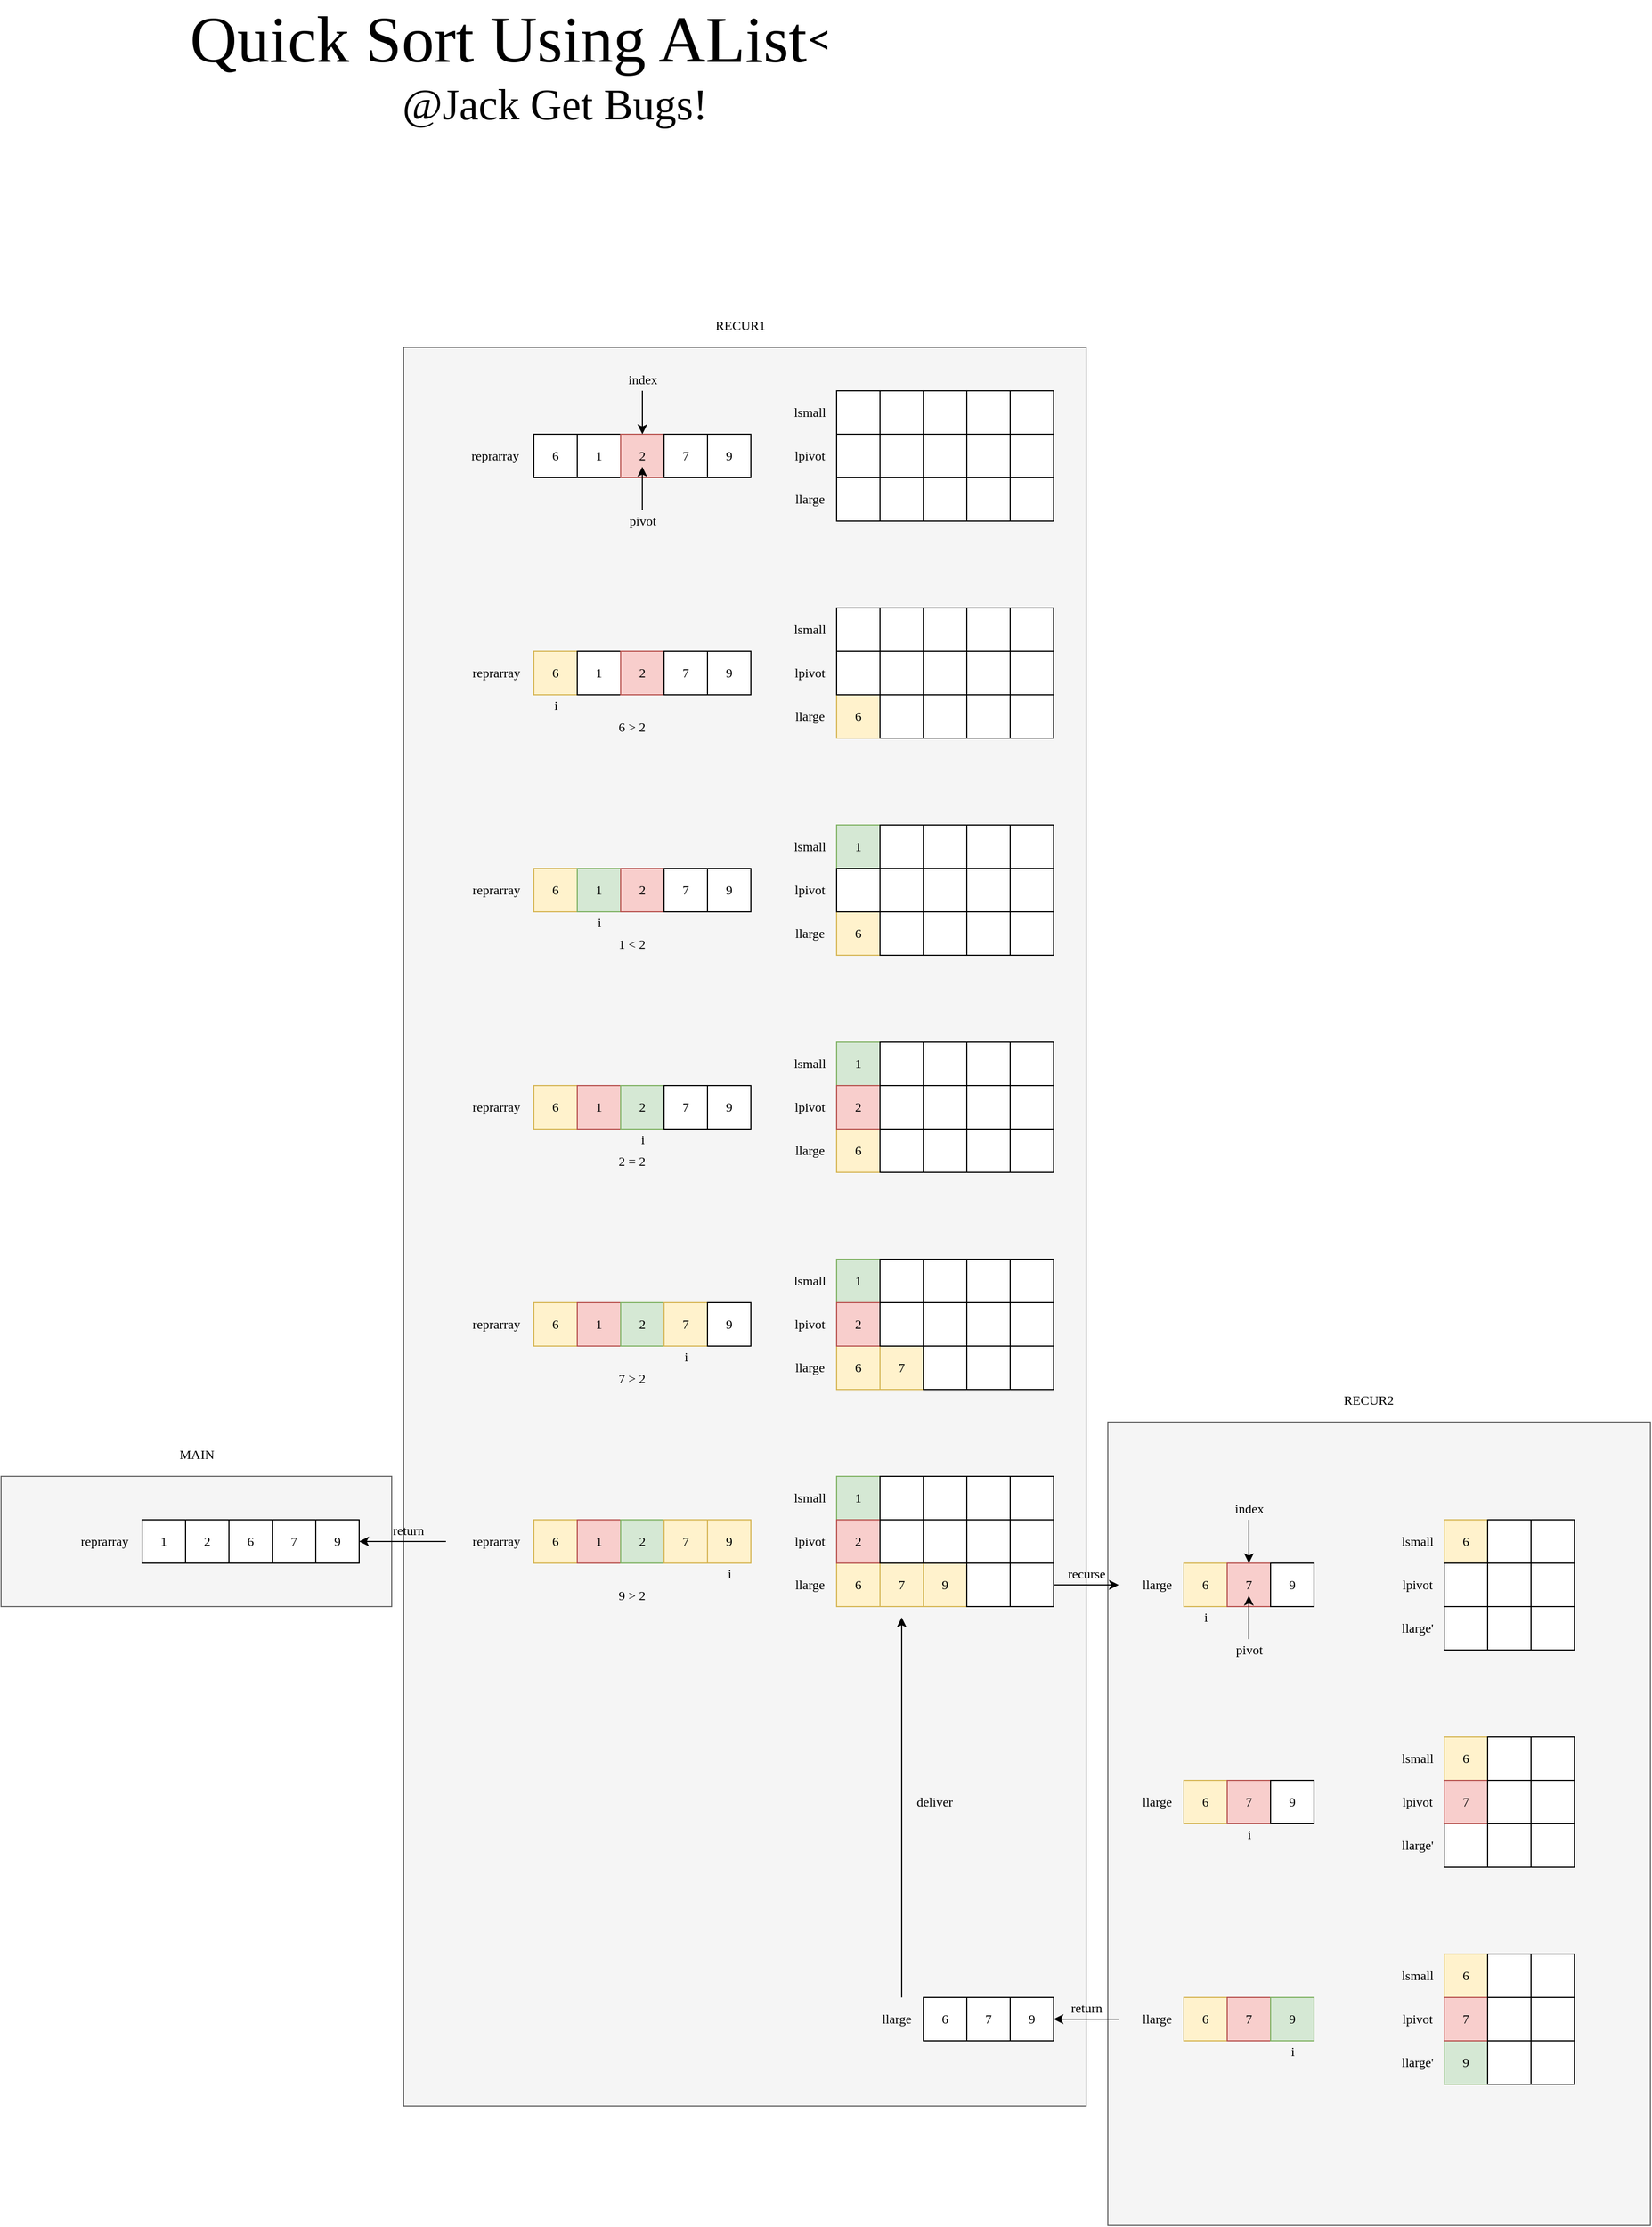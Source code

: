 <mxfile version="14.1.8" type="device"><diagram id="wtjFkm3vuKNM3jmSYKjI" name="第 1 页"><mxGraphModel dx="566" dy="2108" grid="1" gridSize="10" guides="1" tooltips="1" connect="1" arrows="1" fold="1" page="1" pageScale="1" pageWidth="827" pageHeight="1169" math="0" shadow="0"><root><mxCell id="0"/><mxCell id="1" parent="0"/><mxCell id="WfCEU8ZmZTFVHl5_QUok-265" value="" style="rounded=0;whiteSpace=wrap;html=1;fontFamily=Verdana;fillColor=#f5f5f5;strokeColor=#666666;fontColor=#333333;" vertex="1" parent="1"><mxGeometry x="850" y="1440" width="360" height="120" as="geometry"/></mxCell><mxCell id="WfCEU8ZmZTFVHl5_QUok-261" value="" style="rounded=0;whiteSpace=wrap;html=1;fontFamily=Verdana;fillColor=#f5f5f5;strokeColor=#666666;fontColor=#333333;" vertex="1" parent="1"><mxGeometry x="1870" y="1390" width="500" height="740" as="geometry"/></mxCell><mxCell id="WfCEU8ZmZTFVHl5_QUok-260" value="" style="rounded=0;whiteSpace=wrap;html=1;fontFamily=Verdana;fillColor=#f5f5f5;strokeColor=#666666;fontColor=#333333;" vertex="1" parent="1"><mxGeometry x="1221" y="400" width="629" height="1620" as="geometry"/></mxCell><mxCell id="XrLlIsF3kRbY_rOqbHxC-94" value="&lt;font&gt;&lt;span style=&quot;font-size: 60px&quot;&gt;Quick Sort Using AList&amp;lt;T&amp;gt;&lt;/span&gt;&lt;br&gt;&lt;font style=&quot;font-size: 40px&quot;&gt;@Jack Get Bugs!&lt;/font&gt;&lt;br&gt;&lt;/font&gt;" style="text;html=1;align=center;verticalAlign=middle;resizable=0;points=[];autosize=1;fontFamily=Verdana;" parent="1" vertex="1"><mxGeometry x="950" y="110" width="820" height="60" as="geometry"/></mxCell><mxCell id="WfCEU8ZmZTFVHl5_QUok-1" value="6" style="rounded=0;whiteSpace=wrap;html=1;fontFamily=Verdana;" vertex="1" parent="1"><mxGeometry x="1341" y="480" width="40" height="40" as="geometry"/></mxCell><mxCell id="WfCEU8ZmZTFVHl5_QUok-3" value="1" style="rounded=0;whiteSpace=wrap;html=1;fontFamily=Verdana;" vertex="1" parent="1"><mxGeometry x="1381" y="480" width="40" height="40" as="geometry"/></mxCell><mxCell id="WfCEU8ZmZTFVHl5_QUok-4" value="2" style="rounded=0;whiteSpace=wrap;html=1;fontFamily=Verdana;fillColor=#f8cecc;strokeColor=#b85450;" vertex="1" parent="1"><mxGeometry x="1421" y="480" width="40" height="40" as="geometry"/></mxCell><mxCell id="WfCEU8ZmZTFVHl5_QUok-5" value="7" style="rounded=0;whiteSpace=wrap;html=1;fontFamily=Verdana;" vertex="1" parent="1"><mxGeometry x="1461" y="480" width="40" height="40" as="geometry"/></mxCell><mxCell id="WfCEU8ZmZTFVHl5_QUok-6" value="9" style="rounded=0;whiteSpace=wrap;html=1;fontFamily=Verdana;" vertex="1" parent="1"><mxGeometry x="1501" y="480" width="40" height="40" as="geometry"/></mxCell><mxCell id="WfCEU8ZmZTFVHl5_QUok-12" value="" style="endArrow=classic;html=1;entryX=0.5;entryY=0;entryDx=0;entryDy=0;fontFamily=Verdana;" edge="1" parent="1"><mxGeometry width="50" height="50" relative="1" as="geometry"><mxPoint x="1441" y="440" as="sourcePoint"/><mxPoint x="1441" y="480" as="targetPoint"/></mxGeometry></mxCell><mxCell id="WfCEU8ZmZTFVHl5_QUok-13" value="index" style="text;html=1;align=center;verticalAlign=middle;resizable=0;points=[];autosize=1;fontFamily=Verdana;" vertex="1" parent="1"><mxGeometry x="1416" y="420" width="50" height="20" as="geometry"/></mxCell><mxCell id="WfCEU8ZmZTFVHl5_QUok-15" value="" style="endArrow=classic;html=1;fontFamily=Verdana;" edge="1" parent="1"><mxGeometry width="50" height="50" relative="1" as="geometry"><mxPoint x="1440.94" y="550" as="sourcePoint"/><mxPoint x="1440.94" y="510" as="targetPoint"/></mxGeometry></mxCell><mxCell id="WfCEU8ZmZTFVHl5_QUok-16" value="pivot" style="text;html=1;align=center;verticalAlign=middle;resizable=0;points=[];autosize=1;fontFamily=Verdana;" vertex="1" parent="1"><mxGeometry x="1416" y="550" width="50" height="20" as="geometry"/></mxCell><mxCell id="WfCEU8ZmZTFVHl5_QUok-17" value="6" style="rounded=0;whiteSpace=wrap;html=1;fontFamily=Verdana;fillColor=#fff2cc;strokeColor=#d6b656;" vertex="1" parent="1"><mxGeometry x="1341" y="680" width="40" height="40" as="geometry"/></mxCell><mxCell id="WfCEU8ZmZTFVHl5_QUok-18" value="1" style="rounded=0;whiteSpace=wrap;html=1;fontFamily=Verdana;" vertex="1" parent="1"><mxGeometry x="1381" y="680" width="40" height="40" as="geometry"/></mxCell><mxCell id="WfCEU8ZmZTFVHl5_QUok-19" value="2" style="rounded=0;whiteSpace=wrap;html=1;fontFamily=Verdana;fillColor=#f8cecc;strokeColor=#b85450;" vertex="1" parent="1"><mxGeometry x="1421" y="680" width="40" height="40" as="geometry"/></mxCell><mxCell id="WfCEU8ZmZTFVHl5_QUok-20" value="7" style="rounded=0;whiteSpace=wrap;html=1;fontFamily=Verdana;" vertex="1" parent="1"><mxGeometry x="1461" y="680" width="40" height="40" as="geometry"/></mxCell><mxCell id="WfCEU8ZmZTFVHl5_QUok-21" value="9" style="rounded=0;whiteSpace=wrap;html=1;fontFamily=Verdana;" vertex="1" parent="1"><mxGeometry x="1501" y="680" width="40" height="40" as="geometry"/></mxCell><mxCell id="WfCEU8ZmZTFVHl5_QUok-27" value="i" style="text;html=1;align=center;verticalAlign=middle;resizable=0;points=[];autosize=1;fontFamily=Verdana;" vertex="1" parent="1"><mxGeometry x="1351" y="720" width="20" height="20" as="geometry"/></mxCell><mxCell id="WfCEU8ZmZTFVHl5_QUok-28" value="6 &amp;gt; 2" style="text;html=1;align=center;verticalAlign=middle;resizable=0;points=[];autosize=1;fontFamily=Verdana;" vertex="1" parent="1"><mxGeometry x="1406" y="740" width="50" height="20" as="geometry"/></mxCell><mxCell id="WfCEU8ZmZTFVHl5_QUok-29" value="" style="rounded=0;whiteSpace=wrap;html=1;fontFamily=Verdana;" vertex="1" parent="1"><mxGeometry x="1620" y="640" width="40" height="40" as="geometry"/></mxCell><mxCell id="WfCEU8ZmZTFVHl5_QUok-30" value="" style="rounded=0;whiteSpace=wrap;html=1;fontFamily=Verdana;" vertex="1" parent="1"><mxGeometry x="1660" y="640" width="40" height="40" as="geometry"/></mxCell><mxCell id="WfCEU8ZmZTFVHl5_QUok-31" value="" style="rounded=0;whiteSpace=wrap;html=1;fontFamily=Verdana;" vertex="1" parent="1"><mxGeometry x="1700" y="640" width="40" height="40" as="geometry"/></mxCell><mxCell id="WfCEU8ZmZTFVHl5_QUok-32" value="" style="rounded=0;whiteSpace=wrap;html=1;fontFamily=Verdana;" vertex="1" parent="1"><mxGeometry x="1740" y="640" width="40" height="40" as="geometry"/></mxCell><mxCell id="WfCEU8ZmZTFVHl5_QUok-33" value="" style="rounded=0;whiteSpace=wrap;html=1;fontFamily=Verdana;" vertex="1" parent="1"><mxGeometry x="1780" y="640" width="40" height="40" as="geometry"/></mxCell><mxCell id="WfCEU8ZmZTFVHl5_QUok-34" value="6" style="rounded=0;whiteSpace=wrap;html=1;fontFamily=Verdana;fillColor=#fff2cc;strokeColor=#d6b656;" vertex="1" parent="1"><mxGeometry x="1620" y="720" width="40" height="40" as="geometry"/></mxCell><mxCell id="WfCEU8ZmZTFVHl5_QUok-35" value="" style="rounded=0;whiteSpace=wrap;html=1;fontFamily=Verdana;" vertex="1" parent="1"><mxGeometry x="1660" y="720" width="40" height="40" as="geometry"/></mxCell><mxCell id="WfCEU8ZmZTFVHl5_QUok-36" value="" style="rounded=0;whiteSpace=wrap;html=1;fontFamily=Verdana;" vertex="1" parent="1"><mxGeometry x="1700" y="720" width="40" height="40" as="geometry"/></mxCell><mxCell id="WfCEU8ZmZTFVHl5_QUok-37" value="" style="rounded=0;whiteSpace=wrap;html=1;fontFamily=Verdana;" vertex="1" parent="1"><mxGeometry x="1740" y="720" width="40" height="40" as="geometry"/></mxCell><mxCell id="WfCEU8ZmZTFVHl5_QUok-38" value="" style="rounded=0;whiteSpace=wrap;html=1;fontFamily=Verdana;" vertex="1" parent="1"><mxGeometry x="1780" y="720" width="40" height="40" as="geometry"/></mxCell><mxCell id="WfCEU8ZmZTFVHl5_QUok-39" value="lsmall" style="text;html=1;align=center;verticalAlign=middle;resizable=0;points=[];autosize=1;fontFamily=Verdana;" vertex="1" parent="1"><mxGeometry x="1570" y="650" width="50" height="20" as="geometry"/></mxCell><mxCell id="WfCEU8ZmZTFVHl5_QUok-40" value="llarge" style="text;html=1;align=center;verticalAlign=middle;resizable=0;points=[];autosize=1;fontFamily=Verdana;" vertex="1" parent="1"><mxGeometry x="1570" y="730" width="50" height="20" as="geometry"/></mxCell><mxCell id="WfCEU8ZmZTFVHl5_QUok-41" value="" style="rounded=0;whiteSpace=wrap;html=1;fontFamily=Verdana;" vertex="1" parent="1"><mxGeometry x="1620" y="680" width="40" height="40" as="geometry"/></mxCell><mxCell id="WfCEU8ZmZTFVHl5_QUok-42" value="" style="rounded=0;whiteSpace=wrap;html=1;fontFamily=Verdana;" vertex="1" parent="1"><mxGeometry x="1660" y="680" width="40" height="40" as="geometry"/></mxCell><mxCell id="WfCEU8ZmZTFVHl5_QUok-43" value="" style="rounded=0;whiteSpace=wrap;html=1;fontFamily=Verdana;" vertex="1" parent="1"><mxGeometry x="1700" y="680" width="40" height="40" as="geometry"/></mxCell><mxCell id="WfCEU8ZmZTFVHl5_QUok-44" value="" style="rounded=0;whiteSpace=wrap;html=1;fontFamily=Verdana;" vertex="1" parent="1"><mxGeometry x="1740" y="680" width="40" height="40" as="geometry"/></mxCell><mxCell id="WfCEU8ZmZTFVHl5_QUok-45" value="" style="rounded=0;whiteSpace=wrap;html=1;fontFamily=Verdana;" vertex="1" parent="1"><mxGeometry x="1780" y="680" width="40" height="40" as="geometry"/></mxCell><mxCell id="WfCEU8ZmZTFVHl5_QUok-46" value="lpivot" style="text;html=1;align=center;verticalAlign=middle;resizable=0;points=[];autosize=1;fontFamily=Verdana;" vertex="1" parent="1"><mxGeometry x="1570" y="690" width="50" height="20" as="geometry"/></mxCell><mxCell id="WfCEU8ZmZTFVHl5_QUok-47" value="6" style="rounded=0;whiteSpace=wrap;html=1;fontFamily=Verdana;fillColor=#fff2cc;strokeColor=#d6b656;" vertex="1" parent="1"><mxGeometry x="1341" y="880" width="40" height="40" as="geometry"/></mxCell><mxCell id="WfCEU8ZmZTFVHl5_QUok-48" value="1" style="rounded=0;whiteSpace=wrap;html=1;fontFamily=Verdana;fillColor=#d5e8d4;strokeColor=#82b366;" vertex="1" parent="1"><mxGeometry x="1381" y="880" width="40" height="40" as="geometry"/></mxCell><mxCell id="WfCEU8ZmZTFVHl5_QUok-49" value="2" style="rounded=0;whiteSpace=wrap;html=1;fontFamily=Verdana;fillColor=#f8cecc;strokeColor=#b85450;" vertex="1" parent="1"><mxGeometry x="1421" y="880" width="40" height="40" as="geometry"/></mxCell><mxCell id="WfCEU8ZmZTFVHl5_QUok-50" value="7" style="rounded=0;whiteSpace=wrap;html=1;fontFamily=Verdana;" vertex="1" parent="1"><mxGeometry x="1461" y="880" width="40" height="40" as="geometry"/></mxCell><mxCell id="WfCEU8ZmZTFVHl5_QUok-51" value="9" style="rounded=0;whiteSpace=wrap;html=1;fontFamily=Verdana;" vertex="1" parent="1"><mxGeometry x="1501" y="880" width="40" height="40" as="geometry"/></mxCell><mxCell id="WfCEU8ZmZTFVHl5_QUok-52" value="i" style="text;html=1;align=center;verticalAlign=middle;resizable=0;points=[];autosize=1;fontFamily=Verdana;" vertex="1" parent="1"><mxGeometry x="1391" y="920" width="20" height="20" as="geometry"/></mxCell><mxCell id="WfCEU8ZmZTFVHl5_QUok-53" value="1 &amp;lt; 2" style="text;html=1;align=center;verticalAlign=middle;resizable=0;points=[];autosize=1;fontFamily=Verdana;" vertex="1" parent="1"><mxGeometry x="1406" y="940" width="50" height="20" as="geometry"/></mxCell><mxCell id="WfCEU8ZmZTFVHl5_QUok-54" value="1" style="rounded=0;whiteSpace=wrap;html=1;fontFamily=Verdana;fillColor=#d5e8d4;strokeColor=#82b366;" vertex="1" parent="1"><mxGeometry x="1620" y="840" width="40" height="40" as="geometry"/></mxCell><mxCell id="WfCEU8ZmZTFVHl5_QUok-55" value="" style="rounded=0;whiteSpace=wrap;html=1;fontFamily=Verdana;" vertex="1" parent="1"><mxGeometry x="1660" y="840" width="40" height="40" as="geometry"/></mxCell><mxCell id="WfCEU8ZmZTFVHl5_QUok-56" value="" style="rounded=0;whiteSpace=wrap;html=1;fontFamily=Verdana;" vertex="1" parent="1"><mxGeometry x="1700" y="840" width="40" height="40" as="geometry"/></mxCell><mxCell id="WfCEU8ZmZTFVHl5_QUok-57" value="" style="rounded=0;whiteSpace=wrap;html=1;fontFamily=Verdana;" vertex="1" parent="1"><mxGeometry x="1740" y="840" width="40" height="40" as="geometry"/></mxCell><mxCell id="WfCEU8ZmZTFVHl5_QUok-58" value="" style="rounded=0;whiteSpace=wrap;html=1;fontFamily=Verdana;" vertex="1" parent="1"><mxGeometry x="1780" y="840" width="40" height="40" as="geometry"/></mxCell><mxCell id="WfCEU8ZmZTFVHl5_QUok-59" value="6" style="rounded=0;whiteSpace=wrap;html=1;fontFamily=Verdana;fillColor=#fff2cc;strokeColor=#d6b656;" vertex="1" parent="1"><mxGeometry x="1620" y="920" width="40" height="40" as="geometry"/></mxCell><mxCell id="WfCEU8ZmZTFVHl5_QUok-60" value="" style="rounded=0;whiteSpace=wrap;html=1;fontFamily=Verdana;" vertex="1" parent="1"><mxGeometry x="1660" y="920" width="40" height="40" as="geometry"/></mxCell><mxCell id="WfCEU8ZmZTFVHl5_QUok-61" value="" style="rounded=0;whiteSpace=wrap;html=1;fontFamily=Verdana;" vertex="1" parent="1"><mxGeometry x="1700" y="920" width="40" height="40" as="geometry"/></mxCell><mxCell id="WfCEU8ZmZTFVHl5_QUok-62" value="" style="rounded=0;whiteSpace=wrap;html=1;fontFamily=Verdana;" vertex="1" parent="1"><mxGeometry x="1740" y="920" width="40" height="40" as="geometry"/></mxCell><mxCell id="WfCEU8ZmZTFVHl5_QUok-63" value="" style="rounded=0;whiteSpace=wrap;html=1;fontFamily=Verdana;" vertex="1" parent="1"><mxGeometry x="1780" y="920" width="40" height="40" as="geometry"/></mxCell><mxCell id="WfCEU8ZmZTFVHl5_QUok-64" value="lsmall" style="text;html=1;align=center;verticalAlign=middle;resizable=0;points=[];autosize=1;fontFamily=Verdana;" vertex="1" parent="1"><mxGeometry x="1570" y="850" width="50" height="20" as="geometry"/></mxCell><mxCell id="WfCEU8ZmZTFVHl5_QUok-65" value="llarge" style="text;html=1;align=center;verticalAlign=middle;resizable=0;points=[];autosize=1;fontFamily=Verdana;" vertex="1" parent="1"><mxGeometry x="1570" y="930" width="50" height="20" as="geometry"/></mxCell><mxCell id="WfCEU8ZmZTFVHl5_QUok-66" value="" style="rounded=0;whiteSpace=wrap;html=1;fontFamily=Verdana;" vertex="1" parent="1"><mxGeometry x="1620" y="880" width="40" height="40" as="geometry"/></mxCell><mxCell id="WfCEU8ZmZTFVHl5_QUok-67" value="" style="rounded=0;whiteSpace=wrap;html=1;fontFamily=Verdana;" vertex="1" parent="1"><mxGeometry x="1660" y="880" width="40" height="40" as="geometry"/></mxCell><mxCell id="WfCEU8ZmZTFVHl5_QUok-68" value="" style="rounded=0;whiteSpace=wrap;html=1;fontFamily=Verdana;" vertex="1" parent="1"><mxGeometry x="1700" y="880" width="40" height="40" as="geometry"/></mxCell><mxCell id="WfCEU8ZmZTFVHl5_QUok-69" value="" style="rounded=0;whiteSpace=wrap;html=1;fontFamily=Verdana;" vertex="1" parent="1"><mxGeometry x="1740" y="880" width="40" height="40" as="geometry"/></mxCell><mxCell id="WfCEU8ZmZTFVHl5_QUok-70" value="" style="rounded=0;whiteSpace=wrap;html=1;fontFamily=Verdana;" vertex="1" parent="1"><mxGeometry x="1780" y="880" width="40" height="40" as="geometry"/></mxCell><mxCell id="WfCEU8ZmZTFVHl5_QUok-71" value="lpivot" style="text;html=1;align=center;verticalAlign=middle;resizable=0;points=[];autosize=1;fontFamily=Verdana;" vertex="1" parent="1"><mxGeometry x="1570" y="890" width="50" height="20" as="geometry"/></mxCell><mxCell id="WfCEU8ZmZTFVHl5_QUok-72" value="" style="rounded=0;whiteSpace=wrap;html=1;fontFamily=Verdana;" vertex="1" parent="1"><mxGeometry x="1620" y="440" width="40" height="40" as="geometry"/></mxCell><mxCell id="WfCEU8ZmZTFVHl5_QUok-73" value="" style="rounded=0;whiteSpace=wrap;html=1;fontFamily=Verdana;" vertex="1" parent="1"><mxGeometry x="1660" y="440" width="40" height="40" as="geometry"/></mxCell><mxCell id="WfCEU8ZmZTFVHl5_QUok-74" value="" style="rounded=0;whiteSpace=wrap;html=1;fontFamily=Verdana;" vertex="1" parent="1"><mxGeometry x="1700" y="440" width="40" height="40" as="geometry"/></mxCell><mxCell id="WfCEU8ZmZTFVHl5_QUok-75" value="" style="rounded=0;whiteSpace=wrap;html=1;fontFamily=Verdana;" vertex="1" parent="1"><mxGeometry x="1740" y="440" width="40" height="40" as="geometry"/></mxCell><mxCell id="WfCEU8ZmZTFVHl5_QUok-76" value="" style="rounded=0;whiteSpace=wrap;html=1;fontFamily=Verdana;" vertex="1" parent="1"><mxGeometry x="1780" y="440" width="40" height="40" as="geometry"/></mxCell><mxCell id="WfCEU8ZmZTFVHl5_QUok-77" value="" style="rounded=0;whiteSpace=wrap;html=1;fontFamily=Verdana;" vertex="1" parent="1"><mxGeometry x="1620" y="520" width="40" height="40" as="geometry"/></mxCell><mxCell id="WfCEU8ZmZTFVHl5_QUok-78" value="" style="rounded=0;whiteSpace=wrap;html=1;fontFamily=Verdana;" vertex="1" parent="1"><mxGeometry x="1660" y="520" width="40" height="40" as="geometry"/></mxCell><mxCell id="WfCEU8ZmZTFVHl5_QUok-79" value="" style="rounded=0;whiteSpace=wrap;html=1;fontFamily=Verdana;" vertex="1" parent="1"><mxGeometry x="1700" y="520" width="40" height="40" as="geometry"/></mxCell><mxCell id="WfCEU8ZmZTFVHl5_QUok-80" value="" style="rounded=0;whiteSpace=wrap;html=1;fontFamily=Verdana;" vertex="1" parent="1"><mxGeometry x="1740" y="520" width="40" height="40" as="geometry"/></mxCell><mxCell id="WfCEU8ZmZTFVHl5_QUok-81" value="" style="rounded=0;whiteSpace=wrap;html=1;fontFamily=Verdana;" vertex="1" parent="1"><mxGeometry x="1780" y="520" width="40" height="40" as="geometry"/></mxCell><mxCell id="WfCEU8ZmZTFVHl5_QUok-82" value="lsmall" style="text;html=1;align=center;verticalAlign=middle;resizable=0;points=[];autosize=1;fontFamily=Verdana;" vertex="1" parent="1"><mxGeometry x="1570" y="450" width="50" height="20" as="geometry"/></mxCell><mxCell id="WfCEU8ZmZTFVHl5_QUok-83" value="llarge" style="text;html=1;align=center;verticalAlign=middle;resizable=0;points=[];autosize=1;fontFamily=Verdana;" vertex="1" parent="1"><mxGeometry x="1570" y="530" width="50" height="20" as="geometry"/></mxCell><mxCell id="WfCEU8ZmZTFVHl5_QUok-84" value="" style="rounded=0;whiteSpace=wrap;html=1;fontFamily=Verdana;" vertex="1" parent="1"><mxGeometry x="1620" y="480" width="40" height="40" as="geometry"/></mxCell><mxCell id="WfCEU8ZmZTFVHl5_QUok-85" value="" style="rounded=0;whiteSpace=wrap;html=1;fontFamily=Verdana;" vertex="1" parent="1"><mxGeometry x="1660" y="480" width="40" height="40" as="geometry"/></mxCell><mxCell id="WfCEU8ZmZTFVHl5_QUok-86" value="" style="rounded=0;whiteSpace=wrap;html=1;fontFamily=Verdana;" vertex="1" parent="1"><mxGeometry x="1700" y="480" width="40" height="40" as="geometry"/></mxCell><mxCell id="WfCEU8ZmZTFVHl5_QUok-87" value="" style="rounded=0;whiteSpace=wrap;html=1;fontFamily=Verdana;" vertex="1" parent="1"><mxGeometry x="1740" y="480" width="40" height="40" as="geometry"/></mxCell><mxCell id="WfCEU8ZmZTFVHl5_QUok-88" value="" style="rounded=0;whiteSpace=wrap;html=1;fontFamily=Verdana;" vertex="1" parent="1"><mxGeometry x="1780" y="480" width="40" height="40" as="geometry"/></mxCell><mxCell id="WfCEU8ZmZTFVHl5_QUok-89" value="lpivot" style="text;html=1;align=center;verticalAlign=middle;resizable=0;points=[];autosize=1;fontFamily=Verdana;" vertex="1" parent="1"><mxGeometry x="1570" y="490" width="50" height="20" as="geometry"/></mxCell><mxCell id="WfCEU8ZmZTFVHl5_QUok-90" value="reprarray" style="text;html=1;align=center;verticalAlign=middle;resizable=0;points=[];autosize=1;fontFamily=Verdana;" vertex="1" parent="1"><mxGeometry x="1270" y="490" width="70" height="20" as="geometry"/></mxCell><mxCell id="WfCEU8ZmZTFVHl5_QUok-91" value="reprarray" style="text;html=1;align=center;verticalAlign=middle;resizable=0;points=[];autosize=1;fontFamily=Verdana;" vertex="1" parent="1"><mxGeometry x="1271" y="690" width="70" height="20" as="geometry"/></mxCell><mxCell id="WfCEU8ZmZTFVHl5_QUok-92" value="reprarray" style="text;html=1;align=center;verticalAlign=middle;resizable=0;points=[];autosize=1;fontFamily=Verdana;" vertex="1" parent="1"><mxGeometry x="1271" y="890" width="70" height="20" as="geometry"/></mxCell><mxCell id="WfCEU8ZmZTFVHl5_QUok-93" value="6" style="rounded=0;whiteSpace=wrap;html=1;fontFamily=Verdana;fillColor=#fff2cc;strokeColor=#d6b656;" vertex="1" parent="1"><mxGeometry x="1341" y="1080" width="40" height="40" as="geometry"/></mxCell><mxCell id="WfCEU8ZmZTFVHl5_QUok-94" value="1" style="rounded=0;whiteSpace=wrap;html=1;fontFamily=Verdana;fillColor=#f8cecc;strokeColor=#b85450;" vertex="1" parent="1"><mxGeometry x="1381" y="1080" width="40" height="40" as="geometry"/></mxCell><mxCell id="WfCEU8ZmZTFVHl5_QUok-95" value="2" style="rounded=0;whiteSpace=wrap;html=1;fontFamily=Verdana;fillColor=#d5e8d4;strokeColor=#82b366;" vertex="1" parent="1"><mxGeometry x="1421" y="1080" width="40" height="40" as="geometry"/></mxCell><mxCell id="WfCEU8ZmZTFVHl5_QUok-96" value="7" style="rounded=0;whiteSpace=wrap;html=1;fontFamily=Verdana;" vertex="1" parent="1"><mxGeometry x="1461" y="1080" width="40" height="40" as="geometry"/></mxCell><mxCell id="WfCEU8ZmZTFVHl5_QUok-97" value="9" style="rounded=0;whiteSpace=wrap;html=1;fontFamily=Verdana;" vertex="1" parent="1"><mxGeometry x="1501" y="1080" width="40" height="40" as="geometry"/></mxCell><mxCell id="WfCEU8ZmZTFVHl5_QUok-98" value="i" style="text;html=1;align=center;verticalAlign=middle;resizable=0;points=[];autosize=1;fontFamily=Verdana;" vertex="1" parent="1"><mxGeometry x="1431" y="1120" width="20" height="20" as="geometry"/></mxCell><mxCell id="WfCEU8ZmZTFVHl5_QUok-99" value="2 = 2" style="text;html=1;align=center;verticalAlign=middle;resizable=0;points=[];autosize=1;fontFamily=Verdana;" vertex="1" parent="1"><mxGeometry x="1406" y="1140" width="50" height="20" as="geometry"/></mxCell><mxCell id="WfCEU8ZmZTFVHl5_QUok-100" value="1" style="rounded=0;whiteSpace=wrap;html=1;fontFamily=Verdana;fillColor=#d5e8d4;strokeColor=#82b366;" vertex="1" parent="1"><mxGeometry x="1620" y="1040" width="40" height="40" as="geometry"/></mxCell><mxCell id="WfCEU8ZmZTFVHl5_QUok-101" value="" style="rounded=0;whiteSpace=wrap;html=1;fontFamily=Verdana;" vertex="1" parent="1"><mxGeometry x="1660" y="1040" width="40" height="40" as="geometry"/></mxCell><mxCell id="WfCEU8ZmZTFVHl5_QUok-102" value="" style="rounded=0;whiteSpace=wrap;html=1;fontFamily=Verdana;" vertex="1" parent="1"><mxGeometry x="1700" y="1040" width="40" height="40" as="geometry"/></mxCell><mxCell id="WfCEU8ZmZTFVHl5_QUok-103" value="" style="rounded=0;whiteSpace=wrap;html=1;fontFamily=Verdana;" vertex="1" parent="1"><mxGeometry x="1740" y="1040" width="40" height="40" as="geometry"/></mxCell><mxCell id="WfCEU8ZmZTFVHl5_QUok-104" value="" style="rounded=0;whiteSpace=wrap;html=1;fontFamily=Verdana;" vertex="1" parent="1"><mxGeometry x="1780" y="1040" width="40" height="40" as="geometry"/></mxCell><mxCell id="WfCEU8ZmZTFVHl5_QUok-105" value="6" style="rounded=0;whiteSpace=wrap;html=1;fontFamily=Verdana;fillColor=#fff2cc;strokeColor=#d6b656;" vertex="1" parent="1"><mxGeometry x="1620" y="1120" width="40" height="40" as="geometry"/></mxCell><mxCell id="WfCEU8ZmZTFVHl5_QUok-106" value="" style="rounded=0;whiteSpace=wrap;html=1;fontFamily=Verdana;" vertex="1" parent="1"><mxGeometry x="1660" y="1120" width="40" height="40" as="geometry"/></mxCell><mxCell id="WfCEU8ZmZTFVHl5_QUok-107" value="" style="rounded=0;whiteSpace=wrap;html=1;fontFamily=Verdana;" vertex="1" parent="1"><mxGeometry x="1700" y="1120" width="40" height="40" as="geometry"/></mxCell><mxCell id="WfCEU8ZmZTFVHl5_QUok-108" value="" style="rounded=0;whiteSpace=wrap;html=1;fontFamily=Verdana;" vertex="1" parent="1"><mxGeometry x="1740" y="1120" width="40" height="40" as="geometry"/></mxCell><mxCell id="WfCEU8ZmZTFVHl5_QUok-109" value="" style="rounded=0;whiteSpace=wrap;html=1;fontFamily=Verdana;" vertex="1" parent="1"><mxGeometry x="1780" y="1120" width="40" height="40" as="geometry"/></mxCell><mxCell id="WfCEU8ZmZTFVHl5_QUok-110" value="lsmall" style="text;html=1;align=center;verticalAlign=middle;resizable=0;points=[];autosize=1;fontFamily=Verdana;" vertex="1" parent="1"><mxGeometry x="1570" y="1050" width="50" height="20" as="geometry"/></mxCell><mxCell id="WfCEU8ZmZTFVHl5_QUok-111" value="llarge" style="text;html=1;align=center;verticalAlign=middle;resizable=0;points=[];autosize=1;fontFamily=Verdana;" vertex="1" parent="1"><mxGeometry x="1570" y="1130" width="50" height="20" as="geometry"/></mxCell><mxCell id="WfCEU8ZmZTFVHl5_QUok-112" value="2" style="rounded=0;whiteSpace=wrap;html=1;fontFamily=Verdana;fillColor=#f8cecc;strokeColor=#b85450;" vertex="1" parent="1"><mxGeometry x="1620" y="1080" width="40" height="40" as="geometry"/></mxCell><mxCell id="WfCEU8ZmZTFVHl5_QUok-113" value="" style="rounded=0;whiteSpace=wrap;html=1;fontFamily=Verdana;" vertex="1" parent="1"><mxGeometry x="1660" y="1080" width="40" height="40" as="geometry"/></mxCell><mxCell id="WfCEU8ZmZTFVHl5_QUok-114" value="" style="rounded=0;whiteSpace=wrap;html=1;fontFamily=Verdana;" vertex="1" parent="1"><mxGeometry x="1700" y="1080" width="40" height="40" as="geometry"/></mxCell><mxCell id="WfCEU8ZmZTFVHl5_QUok-115" value="" style="rounded=0;whiteSpace=wrap;html=1;fontFamily=Verdana;" vertex="1" parent="1"><mxGeometry x="1740" y="1080" width="40" height="40" as="geometry"/></mxCell><mxCell id="WfCEU8ZmZTFVHl5_QUok-116" value="" style="rounded=0;whiteSpace=wrap;html=1;fontFamily=Verdana;" vertex="1" parent="1"><mxGeometry x="1780" y="1080" width="40" height="40" as="geometry"/></mxCell><mxCell id="WfCEU8ZmZTFVHl5_QUok-117" value="lpivot" style="text;html=1;align=center;verticalAlign=middle;resizable=0;points=[];autosize=1;fontFamily=Verdana;" vertex="1" parent="1"><mxGeometry x="1570" y="1090" width="50" height="20" as="geometry"/></mxCell><mxCell id="WfCEU8ZmZTFVHl5_QUok-118" value="reprarray" style="text;html=1;align=center;verticalAlign=middle;resizable=0;points=[];autosize=1;fontFamily=Verdana;" vertex="1" parent="1"><mxGeometry x="1271" y="1090" width="70" height="20" as="geometry"/></mxCell><mxCell id="WfCEU8ZmZTFVHl5_QUok-120" value="6" style="rounded=0;whiteSpace=wrap;html=1;fontFamily=Verdana;fillColor=#fff2cc;strokeColor=#d6b656;" vertex="1" parent="1"><mxGeometry x="1341" y="1280" width="40" height="40" as="geometry"/></mxCell><mxCell id="WfCEU8ZmZTFVHl5_QUok-121" value="1" style="rounded=0;whiteSpace=wrap;html=1;fontFamily=Verdana;fillColor=#f8cecc;strokeColor=#b85450;" vertex="1" parent="1"><mxGeometry x="1381" y="1280" width="40" height="40" as="geometry"/></mxCell><mxCell id="WfCEU8ZmZTFVHl5_QUok-122" value="2" style="rounded=0;whiteSpace=wrap;html=1;fontFamily=Verdana;fillColor=#d5e8d4;strokeColor=#82b366;" vertex="1" parent="1"><mxGeometry x="1421" y="1280" width="40" height="40" as="geometry"/></mxCell><mxCell id="WfCEU8ZmZTFVHl5_QUok-123" value="7" style="rounded=0;whiteSpace=wrap;html=1;fontFamily=Verdana;fillColor=#fff2cc;strokeColor=#d6b656;" vertex="1" parent="1"><mxGeometry x="1461" y="1280" width="40" height="40" as="geometry"/></mxCell><mxCell id="WfCEU8ZmZTFVHl5_QUok-124" value="9" style="rounded=0;whiteSpace=wrap;html=1;fontFamily=Verdana;" vertex="1" parent="1"><mxGeometry x="1501" y="1280" width="40" height="40" as="geometry"/></mxCell><mxCell id="WfCEU8ZmZTFVHl5_QUok-125" value="i" style="text;html=1;align=center;verticalAlign=middle;resizable=0;points=[];autosize=1;fontFamily=Verdana;" vertex="1" parent="1"><mxGeometry x="1471" y="1320" width="20" height="20" as="geometry"/></mxCell><mxCell id="WfCEU8ZmZTFVHl5_QUok-126" value="7 &amp;gt; 2" style="text;html=1;align=center;verticalAlign=middle;resizable=0;points=[];autosize=1;fontFamily=Verdana;" vertex="1" parent="1"><mxGeometry x="1406" y="1340" width="50" height="20" as="geometry"/></mxCell><mxCell id="WfCEU8ZmZTFVHl5_QUok-127" value="1" style="rounded=0;whiteSpace=wrap;html=1;fontFamily=Verdana;fillColor=#d5e8d4;strokeColor=#82b366;" vertex="1" parent="1"><mxGeometry x="1620" y="1240" width="40" height="40" as="geometry"/></mxCell><mxCell id="WfCEU8ZmZTFVHl5_QUok-128" value="" style="rounded=0;whiteSpace=wrap;html=1;fontFamily=Verdana;" vertex="1" parent="1"><mxGeometry x="1660" y="1240" width="40" height="40" as="geometry"/></mxCell><mxCell id="WfCEU8ZmZTFVHl5_QUok-129" value="" style="rounded=0;whiteSpace=wrap;html=1;fontFamily=Verdana;" vertex="1" parent="1"><mxGeometry x="1700" y="1240" width="40" height="40" as="geometry"/></mxCell><mxCell id="WfCEU8ZmZTFVHl5_QUok-130" value="" style="rounded=0;whiteSpace=wrap;html=1;fontFamily=Verdana;" vertex="1" parent="1"><mxGeometry x="1740" y="1240" width="40" height="40" as="geometry"/></mxCell><mxCell id="WfCEU8ZmZTFVHl5_QUok-131" value="" style="rounded=0;whiteSpace=wrap;html=1;fontFamily=Verdana;" vertex="1" parent="1"><mxGeometry x="1780" y="1240" width="40" height="40" as="geometry"/></mxCell><mxCell id="WfCEU8ZmZTFVHl5_QUok-132" value="6" style="rounded=0;whiteSpace=wrap;html=1;fontFamily=Verdana;fillColor=#fff2cc;strokeColor=#d6b656;" vertex="1" parent="1"><mxGeometry x="1620" y="1320" width="40" height="40" as="geometry"/></mxCell><mxCell id="WfCEU8ZmZTFVHl5_QUok-133" value="7" style="rounded=0;whiteSpace=wrap;html=1;fontFamily=Verdana;fillColor=#fff2cc;strokeColor=#d6b656;" vertex="1" parent="1"><mxGeometry x="1660" y="1320" width="40" height="40" as="geometry"/></mxCell><mxCell id="WfCEU8ZmZTFVHl5_QUok-134" value="" style="rounded=0;whiteSpace=wrap;html=1;fontFamily=Verdana;" vertex="1" parent="1"><mxGeometry x="1700" y="1320" width="40" height="40" as="geometry"/></mxCell><mxCell id="WfCEU8ZmZTFVHl5_QUok-135" value="" style="rounded=0;whiteSpace=wrap;html=1;fontFamily=Verdana;" vertex="1" parent="1"><mxGeometry x="1740" y="1320" width="40" height="40" as="geometry"/></mxCell><mxCell id="WfCEU8ZmZTFVHl5_QUok-136" value="" style="rounded=0;whiteSpace=wrap;html=1;fontFamily=Verdana;" vertex="1" parent="1"><mxGeometry x="1780" y="1320" width="40" height="40" as="geometry"/></mxCell><mxCell id="WfCEU8ZmZTFVHl5_QUok-137" value="lsmall" style="text;html=1;align=center;verticalAlign=middle;resizable=0;points=[];autosize=1;fontFamily=Verdana;" vertex="1" parent="1"><mxGeometry x="1570" y="1250" width="50" height="20" as="geometry"/></mxCell><mxCell id="WfCEU8ZmZTFVHl5_QUok-138" value="llarge" style="text;html=1;align=center;verticalAlign=middle;resizable=0;points=[];autosize=1;fontFamily=Verdana;" vertex="1" parent="1"><mxGeometry x="1570" y="1330" width="50" height="20" as="geometry"/></mxCell><mxCell id="WfCEU8ZmZTFVHl5_QUok-139" value="2" style="rounded=0;whiteSpace=wrap;html=1;fontFamily=Verdana;fillColor=#f8cecc;strokeColor=#b85450;" vertex="1" parent="1"><mxGeometry x="1620" y="1280" width="40" height="40" as="geometry"/></mxCell><mxCell id="WfCEU8ZmZTFVHl5_QUok-140" value="" style="rounded=0;whiteSpace=wrap;html=1;fontFamily=Verdana;" vertex="1" parent="1"><mxGeometry x="1660" y="1280" width="40" height="40" as="geometry"/></mxCell><mxCell id="WfCEU8ZmZTFVHl5_QUok-141" value="" style="rounded=0;whiteSpace=wrap;html=1;fontFamily=Verdana;" vertex="1" parent="1"><mxGeometry x="1700" y="1280" width="40" height="40" as="geometry"/></mxCell><mxCell id="WfCEU8ZmZTFVHl5_QUok-142" value="" style="rounded=0;whiteSpace=wrap;html=1;fontFamily=Verdana;" vertex="1" parent="1"><mxGeometry x="1740" y="1280" width="40" height="40" as="geometry"/></mxCell><mxCell id="WfCEU8ZmZTFVHl5_QUok-143" value="" style="rounded=0;whiteSpace=wrap;html=1;fontFamily=Verdana;" vertex="1" parent="1"><mxGeometry x="1780" y="1280" width="40" height="40" as="geometry"/></mxCell><mxCell id="WfCEU8ZmZTFVHl5_QUok-144" value="lpivot" style="text;html=1;align=center;verticalAlign=middle;resizable=0;points=[];autosize=1;fontFamily=Verdana;" vertex="1" parent="1"><mxGeometry x="1570" y="1290" width="50" height="20" as="geometry"/></mxCell><mxCell id="WfCEU8ZmZTFVHl5_QUok-145" value="reprarray" style="text;html=1;align=center;verticalAlign=middle;resizable=0;points=[];autosize=1;fontFamily=Verdana;" vertex="1" parent="1"><mxGeometry x="1271" y="1290" width="70" height="20" as="geometry"/></mxCell><mxCell id="WfCEU8ZmZTFVHl5_QUok-146" value="6" style="rounded=0;whiteSpace=wrap;html=1;fontFamily=Verdana;fillColor=#fff2cc;strokeColor=#d6b656;" vertex="1" parent="1"><mxGeometry x="1341" y="1480" width="40" height="40" as="geometry"/></mxCell><mxCell id="WfCEU8ZmZTFVHl5_QUok-147" value="1" style="rounded=0;whiteSpace=wrap;html=1;fontFamily=Verdana;fillColor=#f8cecc;strokeColor=#b85450;" vertex="1" parent="1"><mxGeometry x="1381" y="1480" width="40" height="40" as="geometry"/></mxCell><mxCell id="WfCEU8ZmZTFVHl5_QUok-148" value="2" style="rounded=0;whiteSpace=wrap;html=1;fontFamily=Verdana;fillColor=#d5e8d4;strokeColor=#82b366;" vertex="1" parent="1"><mxGeometry x="1421" y="1480" width="40" height="40" as="geometry"/></mxCell><mxCell id="WfCEU8ZmZTFVHl5_QUok-149" value="7" style="rounded=0;whiteSpace=wrap;html=1;fontFamily=Verdana;fillColor=#fff2cc;strokeColor=#d6b656;" vertex="1" parent="1"><mxGeometry x="1461" y="1480" width="40" height="40" as="geometry"/></mxCell><mxCell id="WfCEU8ZmZTFVHl5_QUok-150" value="9" style="rounded=0;whiteSpace=wrap;html=1;fontFamily=Verdana;fillColor=#fff2cc;strokeColor=#d6b656;" vertex="1" parent="1"><mxGeometry x="1501" y="1480" width="40" height="40" as="geometry"/></mxCell><mxCell id="WfCEU8ZmZTFVHl5_QUok-151" value="i" style="text;html=1;align=center;verticalAlign=middle;resizable=0;points=[];autosize=1;fontFamily=Verdana;" vertex="1" parent="1"><mxGeometry x="1511" y="1520" width="20" height="20" as="geometry"/></mxCell><mxCell id="WfCEU8ZmZTFVHl5_QUok-152" value="9 &amp;gt; 2" style="text;html=1;align=center;verticalAlign=middle;resizable=0;points=[];autosize=1;fontFamily=Verdana;" vertex="1" parent="1"><mxGeometry x="1406" y="1540" width="50" height="20" as="geometry"/></mxCell><mxCell id="WfCEU8ZmZTFVHl5_QUok-153" value="1" style="rounded=0;whiteSpace=wrap;html=1;fontFamily=Verdana;fillColor=#d5e8d4;strokeColor=#82b366;" vertex="1" parent="1"><mxGeometry x="1620" y="1440" width="40" height="40" as="geometry"/></mxCell><mxCell id="WfCEU8ZmZTFVHl5_QUok-154" value="" style="rounded=0;whiteSpace=wrap;html=1;fontFamily=Verdana;" vertex="1" parent="1"><mxGeometry x="1660" y="1440" width="40" height="40" as="geometry"/></mxCell><mxCell id="WfCEU8ZmZTFVHl5_QUok-155" value="" style="rounded=0;whiteSpace=wrap;html=1;fontFamily=Verdana;" vertex="1" parent="1"><mxGeometry x="1700" y="1440" width="40" height="40" as="geometry"/></mxCell><mxCell id="WfCEU8ZmZTFVHl5_QUok-156" value="" style="rounded=0;whiteSpace=wrap;html=1;fontFamily=Verdana;" vertex="1" parent="1"><mxGeometry x="1740" y="1440" width="40" height="40" as="geometry"/></mxCell><mxCell id="WfCEU8ZmZTFVHl5_QUok-157" value="" style="rounded=0;whiteSpace=wrap;html=1;fontFamily=Verdana;" vertex="1" parent="1"><mxGeometry x="1780" y="1440" width="40" height="40" as="geometry"/></mxCell><mxCell id="WfCEU8ZmZTFVHl5_QUok-158" value="6" style="rounded=0;whiteSpace=wrap;html=1;fontFamily=Verdana;fillColor=#fff2cc;strokeColor=#d6b656;" vertex="1" parent="1"><mxGeometry x="1620" y="1520" width="40" height="40" as="geometry"/></mxCell><mxCell id="WfCEU8ZmZTFVHl5_QUok-159" value="7" style="rounded=0;whiteSpace=wrap;html=1;fontFamily=Verdana;fillColor=#fff2cc;strokeColor=#d6b656;" vertex="1" parent="1"><mxGeometry x="1660" y="1520" width="40" height="40" as="geometry"/></mxCell><mxCell id="WfCEU8ZmZTFVHl5_QUok-160" value="9" style="rounded=0;whiteSpace=wrap;html=1;fontFamily=Verdana;fillColor=#fff2cc;strokeColor=#d6b656;" vertex="1" parent="1"><mxGeometry x="1700" y="1520" width="40" height="40" as="geometry"/></mxCell><mxCell id="WfCEU8ZmZTFVHl5_QUok-161" value="" style="rounded=0;whiteSpace=wrap;html=1;fontFamily=Verdana;" vertex="1" parent="1"><mxGeometry x="1740" y="1520" width="40" height="40" as="geometry"/></mxCell><mxCell id="WfCEU8ZmZTFVHl5_QUok-162" value="" style="rounded=0;whiteSpace=wrap;html=1;fontFamily=Verdana;" vertex="1" parent="1"><mxGeometry x="1780" y="1520" width="40" height="40" as="geometry"/></mxCell><mxCell id="WfCEU8ZmZTFVHl5_QUok-163" value="lsmall" style="text;html=1;align=center;verticalAlign=middle;resizable=0;points=[];autosize=1;fontFamily=Verdana;" vertex="1" parent="1"><mxGeometry x="1570" y="1450" width="50" height="20" as="geometry"/></mxCell><mxCell id="WfCEU8ZmZTFVHl5_QUok-164" value="llarge" style="text;html=1;align=center;verticalAlign=middle;resizable=0;points=[];autosize=1;fontFamily=Verdana;" vertex="1" parent="1"><mxGeometry x="1570" y="1530" width="50" height="20" as="geometry"/></mxCell><mxCell id="WfCEU8ZmZTFVHl5_QUok-165" value="2" style="rounded=0;whiteSpace=wrap;html=1;fontFamily=Verdana;fillColor=#f8cecc;strokeColor=#b85450;" vertex="1" parent="1"><mxGeometry x="1620" y="1480" width="40" height="40" as="geometry"/></mxCell><mxCell id="WfCEU8ZmZTFVHl5_QUok-166" value="" style="rounded=0;whiteSpace=wrap;html=1;fontFamily=Verdana;" vertex="1" parent="1"><mxGeometry x="1660" y="1480" width="40" height="40" as="geometry"/></mxCell><mxCell id="WfCEU8ZmZTFVHl5_QUok-167" value="" style="rounded=0;whiteSpace=wrap;html=1;fontFamily=Verdana;" vertex="1" parent="1"><mxGeometry x="1700" y="1480" width="40" height="40" as="geometry"/></mxCell><mxCell id="WfCEU8ZmZTFVHl5_QUok-168" value="" style="rounded=0;whiteSpace=wrap;html=1;fontFamily=Verdana;" vertex="1" parent="1"><mxGeometry x="1740" y="1480" width="40" height="40" as="geometry"/></mxCell><mxCell id="WfCEU8ZmZTFVHl5_QUok-169" value="" style="rounded=0;whiteSpace=wrap;html=1;fontFamily=Verdana;" vertex="1" parent="1"><mxGeometry x="1780" y="1480" width="40" height="40" as="geometry"/></mxCell><mxCell id="WfCEU8ZmZTFVHl5_QUok-170" value="lpivot" style="text;html=1;align=center;verticalAlign=middle;resizable=0;points=[];autosize=1;fontFamily=Verdana;" vertex="1" parent="1"><mxGeometry x="1570" y="1490" width="50" height="20" as="geometry"/></mxCell><mxCell id="WfCEU8ZmZTFVHl5_QUok-171" value="reprarray" style="text;html=1;align=center;verticalAlign=middle;resizable=0;points=[];autosize=1;fontFamily=Verdana;" vertex="1" parent="1"><mxGeometry x="1271" y="1490" width="70" height="20" as="geometry"/></mxCell><mxCell id="WfCEU8ZmZTFVHl5_QUok-172" value="6" style="rounded=0;whiteSpace=wrap;html=1;fontFamily=Verdana;fillColor=#fff2cc;strokeColor=#d6b656;" vertex="1" parent="1"><mxGeometry x="1940" y="1520" width="40" height="40" as="geometry"/></mxCell><mxCell id="WfCEU8ZmZTFVHl5_QUok-173" value="7" style="rounded=0;whiteSpace=wrap;html=1;fontFamily=Verdana;fillColor=#f8cecc;strokeColor=#b85450;" vertex="1" parent="1"><mxGeometry x="1980" y="1520" width="40" height="40" as="geometry"/></mxCell><mxCell id="WfCEU8ZmZTFVHl5_QUok-174" value="9" style="rounded=0;whiteSpace=wrap;html=1;fontFamily=Verdana;" vertex="1" parent="1"><mxGeometry x="2020" y="1520" width="40" height="40" as="geometry"/></mxCell><mxCell id="WfCEU8ZmZTFVHl5_QUok-177" value="llarge" style="text;html=1;align=center;verticalAlign=middle;resizable=0;points=[];autosize=1;fontFamily=Verdana;" vertex="1" parent="1"><mxGeometry x="1890" y="1530" width="50" height="20" as="geometry"/></mxCell><mxCell id="WfCEU8ZmZTFVHl5_QUok-178" value="6" style="rounded=0;whiteSpace=wrap;html=1;fontFamily=Verdana;fillColor=#fff2cc;strokeColor=#d6b656;" vertex="1" parent="1"><mxGeometry x="2180" y="1480" width="40" height="40" as="geometry"/></mxCell><mxCell id="WfCEU8ZmZTFVHl5_QUok-179" value="" style="rounded=0;whiteSpace=wrap;html=1;fontFamily=Verdana;" vertex="1" parent="1"><mxGeometry x="2220" y="1480" width="40" height="40" as="geometry"/></mxCell><mxCell id="WfCEU8ZmZTFVHl5_QUok-180" value="" style="rounded=0;whiteSpace=wrap;html=1;fontFamily=Verdana;" vertex="1" parent="1"><mxGeometry x="2260" y="1480" width="40" height="40" as="geometry"/></mxCell><mxCell id="WfCEU8ZmZTFVHl5_QUok-183" value="" style="rounded=0;whiteSpace=wrap;html=1;fontFamily=Verdana;" vertex="1" parent="1"><mxGeometry x="2180" y="1560" width="40" height="40" as="geometry"/></mxCell><mxCell id="WfCEU8ZmZTFVHl5_QUok-184" value="" style="rounded=0;whiteSpace=wrap;html=1;fontFamily=Verdana;" vertex="1" parent="1"><mxGeometry x="2220" y="1560" width="40" height="40" as="geometry"/></mxCell><mxCell id="WfCEU8ZmZTFVHl5_QUok-185" value="" style="rounded=0;whiteSpace=wrap;html=1;fontFamily=Verdana;" vertex="1" parent="1"><mxGeometry x="2260" y="1560" width="40" height="40" as="geometry"/></mxCell><mxCell id="WfCEU8ZmZTFVHl5_QUok-188" value="lsmall" style="text;html=1;align=center;verticalAlign=middle;resizable=0;points=[];autosize=1;fontFamily=Verdana;" vertex="1" parent="1"><mxGeometry x="2130" y="1490" width="50" height="20" as="geometry"/></mxCell><mxCell id="WfCEU8ZmZTFVHl5_QUok-189" value="llarge'" style="text;html=1;align=center;verticalAlign=middle;resizable=0;points=[];autosize=1;fontFamily=Verdana;" vertex="1" parent="1"><mxGeometry x="2130" y="1570" width="50" height="20" as="geometry"/></mxCell><mxCell id="WfCEU8ZmZTFVHl5_QUok-190" value="" style="rounded=0;whiteSpace=wrap;html=1;fontFamily=Verdana;" vertex="1" parent="1"><mxGeometry x="2180" y="1520" width="40" height="40" as="geometry"/></mxCell><mxCell id="WfCEU8ZmZTFVHl5_QUok-191" value="" style="rounded=0;whiteSpace=wrap;html=1;fontFamily=Verdana;" vertex="1" parent="1"><mxGeometry x="2220" y="1520" width="40" height="40" as="geometry"/></mxCell><mxCell id="WfCEU8ZmZTFVHl5_QUok-192" value="" style="rounded=0;whiteSpace=wrap;html=1;fontFamily=Verdana;" vertex="1" parent="1"><mxGeometry x="2260" y="1520" width="40" height="40" as="geometry"/></mxCell><mxCell id="WfCEU8ZmZTFVHl5_QUok-195" value="lpivot" style="text;html=1;align=center;verticalAlign=middle;resizable=0;points=[];autosize=1;fontFamily=Verdana;" vertex="1" parent="1"><mxGeometry x="2130" y="1530" width="50" height="20" as="geometry"/></mxCell><mxCell id="WfCEU8ZmZTFVHl5_QUok-196" value="" style="endArrow=classic;html=1;fontFamily=Verdana;exitX=1;exitY=0.5;exitDx=0;exitDy=0;" edge="1" parent="1" source="WfCEU8ZmZTFVHl5_QUok-162"><mxGeometry width="50" height="50" relative="1" as="geometry"><mxPoint x="1600" y="1560" as="sourcePoint"/><mxPoint x="1880" y="1540" as="targetPoint"/></mxGeometry></mxCell><mxCell id="WfCEU8ZmZTFVHl5_QUok-198" value="" style="endArrow=classic;html=1;entryX=0.5;entryY=0;entryDx=0;entryDy=0;fontFamily=Verdana;" edge="1" parent="1"><mxGeometry width="50" height="50" relative="1" as="geometry"><mxPoint x="2000" y="1480" as="sourcePoint"/><mxPoint x="2000" y="1520" as="targetPoint"/></mxGeometry></mxCell><mxCell id="WfCEU8ZmZTFVHl5_QUok-199" value="index" style="text;html=1;align=center;verticalAlign=middle;resizable=0;points=[];autosize=1;fontFamily=Verdana;" vertex="1" parent="1"><mxGeometry x="1975" y="1460" width="50" height="20" as="geometry"/></mxCell><mxCell id="WfCEU8ZmZTFVHl5_QUok-200" value="" style="endArrow=classic;html=1;fontFamily=Verdana;" edge="1" parent="1"><mxGeometry width="50" height="50" relative="1" as="geometry"><mxPoint x="1999.94" y="1590" as="sourcePoint"/><mxPoint x="1999.94" y="1550" as="targetPoint"/></mxGeometry></mxCell><mxCell id="WfCEU8ZmZTFVHl5_QUok-201" value="pivot" style="text;html=1;align=center;verticalAlign=middle;resizable=0;points=[];autosize=1;fontFamily=Verdana;" vertex="1" parent="1"><mxGeometry x="1975" y="1590" width="50" height="20" as="geometry"/></mxCell><mxCell id="WfCEU8ZmZTFVHl5_QUok-202" value="i" style="text;html=1;align=center;verticalAlign=middle;resizable=0;points=[];autosize=1;fontFamily=Verdana;" vertex="1" parent="1"><mxGeometry x="1950" y="1560" width="20" height="20" as="geometry"/></mxCell><mxCell id="WfCEU8ZmZTFVHl5_QUok-203" value="6" style="rounded=0;whiteSpace=wrap;html=1;fontFamily=Verdana;fillColor=#fff2cc;strokeColor=#d6b656;" vertex="1" parent="1"><mxGeometry x="1940" y="1720" width="40" height="40" as="geometry"/></mxCell><mxCell id="WfCEU8ZmZTFVHl5_QUok-204" value="7" style="rounded=0;whiteSpace=wrap;html=1;fontFamily=Verdana;fillColor=#f8cecc;strokeColor=#b85450;" vertex="1" parent="1"><mxGeometry x="1980" y="1720" width="40" height="40" as="geometry"/></mxCell><mxCell id="WfCEU8ZmZTFVHl5_QUok-205" value="9" style="rounded=0;whiteSpace=wrap;html=1;fontFamily=Verdana;" vertex="1" parent="1"><mxGeometry x="2020" y="1720" width="40" height="40" as="geometry"/></mxCell><mxCell id="WfCEU8ZmZTFVHl5_QUok-206" value="llarge" style="text;html=1;align=center;verticalAlign=middle;resizable=0;points=[];autosize=1;fontFamily=Verdana;" vertex="1" parent="1"><mxGeometry x="1890" y="1730" width="50" height="20" as="geometry"/></mxCell><mxCell id="WfCEU8ZmZTFVHl5_QUok-207" value="6" style="rounded=0;whiteSpace=wrap;html=1;fontFamily=Verdana;fillColor=#fff2cc;strokeColor=#d6b656;" vertex="1" parent="1"><mxGeometry x="2180" y="1680" width="40" height="40" as="geometry"/></mxCell><mxCell id="WfCEU8ZmZTFVHl5_QUok-208" value="" style="rounded=0;whiteSpace=wrap;html=1;fontFamily=Verdana;" vertex="1" parent="1"><mxGeometry x="2220" y="1680" width="40" height="40" as="geometry"/></mxCell><mxCell id="WfCEU8ZmZTFVHl5_QUok-209" value="" style="rounded=0;whiteSpace=wrap;html=1;fontFamily=Verdana;" vertex="1" parent="1"><mxGeometry x="2260" y="1680" width="40" height="40" as="geometry"/></mxCell><mxCell id="WfCEU8ZmZTFVHl5_QUok-210" value="" style="rounded=0;whiteSpace=wrap;html=1;fontFamily=Verdana;" vertex="1" parent="1"><mxGeometry x="2180" y="1760" width="40" height="40" as="geometry"/></mxCell><mxCell id="WfCEU8ZmZTFVHl5_QUok-211" value="" style="rounded=0;whiteSpace=wrap;html=1;fontFamily=Verdana;" vertex="1" parent="1"><mxGeometry x="2220" y="1760" width="40" height="40" as="geometry"/></mxCell><mxCell id="WfCEU8ZmZTFVHl5_QUok-212" value="" style="rounded=0;whiteSpace=wrap;html=1;fontFamily=Verdana;" vertex="1" parent="1"><mxGeometry x="2260" y="1760" width="40" height="40" as="geometry"/></mxCell><mxCell id="WfCEU8ZmZTFVHl5_QUok-213" value="lsmall" style="text;html=1;align=center;verticalAlign=middle;resizable=0;points=[];autosize=1;fontFamily=Verdana;" vertex="1" parent="1"><mxGeometry x="2130" y="1690" width="50" height="20" as="geometry"/></mxCell><mxCell id="WfCEU8ZmZTFVHl5_QUok-214" value="llarge'" style="text;html=1;align=center;verticalAlign=middle;resizable=0;points=[];autosize=1;fontFamily=Verdana;" vertex="1" parent="1"><mxGeometry x="2130" y="1770" width="50" height="20" as="geometry"/></mxCell><mxCell id="WfCEU8ZmZTFVHl5_QUok-215" value="7" style="rounded=0;whiteSpace=wrap;html=1;fontFamily=Verdana;fillColor=#f8cecc;strokeColor=#b85450;" vertex="1" parent="1"><mxGeometry x="2180" y="1720" width="40" height="40" as="geometry"/></mxCell><mxCell id="WfCEU8ZmZTFVHl5_QUok-216" value="" style="rounded=0;whiteSpace=wrap;html=1;fontFamily=Verdana;" vertex="1" parent="1"><mxGeometry x="2220" y="1720" width="40" height="40" as="geometry"/></mxCell><mxCell id="WfCEU8ZmZTFVHl5_QUok-217" value="" style="rounded=0;whiteSpace=wrap;html=1;fontFamily=Verdana;" vertex="1" parent="1"><mxGeometry x="2260" y="1720" width="40" height="40" as="geometry"/></mxCell><mxCell id="WfCEU8ZmZTFVHl5_QUok-218" value="lpivot" style="text;html=1;align=center;verticalAlign=middle;resizable=0;points=[];autosize=1;fontFamily=Verdana;" vertex="1" parent="1"><mxGeometry x="2130" y="1730" width="50" height="20" as="geometry"/></mxCell><mxCell id="WfCEU8ZmZTFVHl5_QUok-223" value="i" style="text;html=1;align=center;verticalAlign=middle;resizable=0;points=[];autosize=1;fontFamily=Verdana;" vertex="1" parent="1"><mxGeometry x="1990" y="1760" width="20" height="20" as="geometry"/></mxCell><mxCell id="WfCEU8ZmZTFVHl5_QUok-224" value="6" style="rounded=0;whiteSpace=wrap;html=1;fontFamily=Verdana;fillColor=#fff2cc;strokeColor=#d6b656;" vertex="1" parent="1"><mxGeometry x="1940" y="1920" width="40" height="40" as="geometry"/></mxCell><mxCell id="WfCEU8ZmZTFVHl5_QUok-225" value="7" style="rounded=0;whiteSpace=wrap;html=1;fontFamily=Verdana;fillColor=#f8cecc;strokeColor=#b85450;" vertex="1" parent="1"><mxGeometry x="1980" y="1920" width="40" height="40" as="geometry"/></mxCell><mxCell id="WfCEU8ZmZTFVHl5_QUok-226" value="9" style="rounded=0;whiteSpace=wrap;html=1;fontFamily=Verdana;fillColor=#d5e8d4;strokeColor=#82b366;" vertex="1" parent="1"><mxGeometry x="2020" y="1920" width="40" height="40" as="geometry"/></mxCell><mxCell id="WfCEU8ZmZTFVHl5_QUok-227" value="llarge" style="text;html=1;align=center;verticalAlign=middle;resizable=0;points=[];autosize=1;fontFamily=Verdana;" vertex="1" parent="1"><mxGeometry x="1890" y="1930" width="50" height="20" as="geometry"/></mxCell><mxCell id="WfCEU8ZmZTFVHl5_QUok-228" value="6" style="rounded=0;whiteSpace=wrap;html=1;fontFamily=Verdana;fillColor=#fff2cc;strokeColor=#d6b656;" vertex="1" parent="1"><mxGeometry x="2180" y="1880" width="40" height="40" as="geometry"/></mxCell><mxCell id="WfCEU8ZmZTFVHl5_QUok-229" value="" style="rounded=0;whiteSpace=wrap;html=1;fontFamily=Verdana;" vertex="1" parent="1"><mxGeometry x="2220" y="1880" width="40" height="40" as="geometry"/></mxCell><mxCell id="WfCEU8ZmZTFVHl5_QUok-230" value="" style="rounded=0;whiteSpace=wrap;html=1;fontFamily=Verdana;" vertex="1" parent="1"><mxGeometry x="2260" y="1880" width="40" height="40" as="geometry"/></mxCell><mxCell id="WfCEU8ZmZTFVHl5_QUok-231" value="9" style="rounded=0;whiteSpace=wrap;html=1;fontFamily=Verdana;fillColor=#d5e8d4;strokeColor=#82b366;" vertex="1" parent="1"><mxGeometry x="2180" y="1960" width="40" height="40" as="geometry"/></mxCell><mxCell id="WfCEU8ZmZTFVHl5_QUok-232" value="" style="rounded=0;whiteSpace=wrap;html=1;fontFamily=Verdana;" vertex="1" parent="1"><mxGeometry x="2220" y="1960" width="40" height="40" as="geometry"/></mxCell><mxCell id="WfCEU8ZmZTFVHl5_QUok-233" value="" style="rounded=0;whiteSpace=wrap;html=1;fontFamily=Verdana;" vertex="1" parent="1"><mxGeometry x="2260" y="1960" width="40" height="40" as="geometry"/></mxCell><mxCell id="WfCEU8ZmZTFVHl5_QUok-234" value="lsmall" style="text;html=1;align=center;verticalAlign=middle;resizable=0;points=[];autosize=1;fontFamily=Verdana;" vertex="1" parent="1"><mxGeometry x="2130" y="1890" width="50" height="20" as="geometry"/></mxCell><mxCell id="WfCEU8ZmZTFVHl5_QUok-235" value="llarge'" style="text;html=1;align=center;verticalAlign=middle;resizable=0;points=[];autosize=1;fontFamily=Verdana;" vertex="1" parent="1"><mxGeometry x="2130" y="1970" width="50" height="20" as="geometry"/></mxCell><mxCell id="WfCEU8ZmZTFVHl5_QUok-236" value="7" style="rounded=0;whiteSpace=wrap;html=1;fontFamily=Verdana;fillColor=#f8cecc;strokeColor=#b85450;" vertex="1" parent="1"><mxGeometry x="2180" y="1920" width="40" height="40" as="geometry"/></mxCell><mxCell id="WfCEU8ZmZTFVHl5_QUok-237" value="" style="rounded=0;whiteSpace=wrap;html=1;fontFamily=Verdana;" vertex="1" parent="1"><mxGeometry x="2220" y="1920" width="40" height="40" as="geometry"/></mxCell><mxCell id="WfCEU8ZmZTFVHl5_QUok-238" value="" style="rounded=0;whiteSpace=wrap;html=1;fontFamily=Verdana;" vertex="1" parent="1"><mxGeometry x="2260" y="1920" width="40" height="40" as="geometry"/></mxCell><mxCell id="WfCEU8ZmZTFVHl5_QUok-239" value="lpivot" style="text;html=1;align=center;verticalAlign=middle;resizable=0;points=[];autosize=1;fontFamily=Verdana;" vertex="1" parent="1"><mxGeometry x="2130" y="1930" width="50" height="20" as="geometry"/></mxCell><mxCell id="WfCEU8ZmZTFVHl5_QUok-240" value="i" style="text;html=1;align=center;verticalAlign=middle;resizable=0;points=[];autosize=1;fontFamily=Verdana;" vertex="1" parent="1"><mxGeometry x="2030" y="1960" width="20" height="20" as="geometry"/></mxCell><mxCell id="WfCEU8ZmZTFVHl5_QUok-241" value="6" style="rounded=0;whiteSpace=wrap;html=1;fontFamily=Verdana;" vertex="1" parent="1"><mxGeometry x="1700" y="1920" width="40" height="40" as="geometry"/></mxCell><mxCell id="WfCEU8ZmZTFVHl5_QUok-242" value="7" style="rounded=0;whiteSpace=wrap;html=1;fontFamily=Verdana;" vertex="1" parent="1"><mxGeometry x="1740" y="1920" width="40" height="40" as="geometry"/></mxCell><mxCell id="WfCEU8ZmZTFVHl5_QUok-243" value="9" style="rounded=0;whiteSpace=wrap;html=1;fontFamily=Verdana;" vertex="1" parent="1"><mxGeometry x="1780" y="1920" width="40" height="40" as="geometry"/></mxCell><mxCell id="WfCEU8ZmZTFVHl5_QUok-244" value="llarge" style="text;html=1;align=center;verticalAlign=middle;resizable=0;points=[];autosize=1;fontFamily=Verdana;" vertex="1" parent="1"><mxGeometry x="1650" y="1930" width="50" height="20" as="geometry"/></mxCell><mxCell id="WfCEU8ZmZTFVHl5_QUok-246" value="recurse" style="text;html=1;align=center;verticalAlign=middle;resizable=0;points=[];autosize=1;fontFamily=Verdana;" vertex="1" parent="1"><mxGeometry x="1820" y="1520" width="60" height="20" as="geometry"/></mxCell><mxCell id="WfCEU8ZmZTFVHl5_QUok-247" value="" style="endArrow=classic;html=1;fontFamily=Verdana;entryX=1;entryY=0.5;entryDx=0;entryDy=0;" edge="1" parent="1" target="WfCEU8ZmZTFVHl5_QUok-243"><mxGeometry width="50" height="50" relative="1" as="geometry"><mxPoint x="1880" y="1940" as="sourcePoint"/><mxPoint x="1890" y="1580" as="targetPoint"/></mxGeometry></mxCell><mxCell id="WfCEU8ZmZTFVHl5_QUok-248" value="return" style="text;html=1;align=center;verticalAlign=middle;resizable=0;points=[];autosize=1;fontFamily=Verdana;" vertex="1" parent="1"><mxGeometry x="1825" y="1920" width="50" height="20" as="geometry"/></mxCell><mxCell id="WfCEU8ZmZTFVHl5_QUok-249" value="" style="endArrow=classic;html=1;fontFamily=Verdana;" edge="1" parent="1"><mxGeometry width="50" height="50" relative="1" as="geometry"><mxPoint x="1680" y="1920" as="sourcePoint"/><mxPoint x="1680" y="1570" as="targetPoint"/></mxGeometry></mxCell><mxCell id="WfCEU8ZmZTFVHl5_QUok-250" value="deliver" style="text;html=1;align=center;verticalAlign=middle;resizable=0;points=[];autosize=1;fontFamily=Verdana;" vertex="1" parent="1"><mxGeometry x="1680" y="1730" width="60" height="20" as="geometry"/></mxCell><mxCell id="WfCEU8ZmZTFVHl5_QUok-251" value="" style="endArrow=classic;html=1;fontFamily=Verdana;" edge="1" parent="1"><mxGeometry width="50" height="50" relative="1" as="geometry"><mxPoint x="1260" y="1500" as="sourcePoint"/><mxPoint x="1180" y="1500" as="targetPoint"/></mxGeometry></mxCell><mxCell id="WfCEU8ZmZTFVHl5_QUok-252" value="return" style="text;html=1;align=center;verticalAlign=middle;resizable=0;points=[];autosize=1;fontFamily=Verdana;" vertex="1" parent="1"><mxGeometry x="1200" y="1480" width="50" height="20" as="geometry"/></mxCell><mxCell id="WfCEU8ZmZTFVHl5_QUok-253" value="1" style="rounded=0;whiteSpace=wrap;html=1;fontFamily=Verdana;" vertex="1" parent="1"><mxGeometry x="980" y="1480" width="40" height="40" as="geometry"/></mxCell><mxCell id="WfCEU8ZmZTFVHl5_QUok-254" value="2" style="rounded=0;whiteSpace=wrap;html=1;fontFamily=Verdana;" vertex="1" parent="1"><mxGeometry x="1020" y="1480" width="40" height="40" as="geometry"/></mxCell><mxCell id="WfCEU8ZmZTFVHl5_QUok-255" value="6" style="rounded=0;whiteSpace=wrap;html=1;fontFamily=Verdana;" vertex="1" parent="1"><mxGeometry x="1060" y="1480" width="40" height="40" as="geometry"/></mxCell><mxCell id="WfCEU8ZmZTFVHl5_QUok-256" value="7" style="rounded=0;whiteSpace=wrap;html=1;fontFamily=Verdana;" vertex="1" parent="1"><mxGeometry x="1100" y="1480" width="40" height="40" as="geometry"/></mxCell><mxCell id="WfCEU8ZmZTFVHl5_QUok-257" value="9" style="rounded=0;whiteSpace=wrap;html=1;fontFamily=Verdana;" vertex="1" parent="1"><mxGeometry x="1140" y="1480" width="40" height="40" as="geometry"/></mxCell><mxCell id="WfCEU8ZmZTFVHl5_QUok-259" value="reprarray" style="text;html=1;align=center;verticalAlign=middle;resizable=0;points=[];autosize=1;fontFamily=Verdana;" vertex="1" parent="1"><mxGeometry x="910" y="1490" width="70" height="20" as="geometry"/></mxCell><mxCell id="WfCEU8ZmZTFVHl5_QUok-262" value="RECUR1" style="text;html=1;align=center;verticalAlign=middle;resizable=0;points=[];autosize=1;fontFamily=Verdana;" vertex="1" parent="1"><mxGeometry x="1501" y="370" width="60" height="20" as="geometry"/></mxCell><mxCell id="WfCEU8ZmZTFVHl5_QUok-263" value="RECUR2" style="text;html=1;align=center;verticalAlign=middle;resizable=0;points=[];autosize=1;fontFamily=Verdana;" vertex="1" parent="1"><mxGeometry x="2080" y="1360" width="60" height="20" as="geometry"/></mxCell><mxCell id="WfCEU8ZmZTFVHl5_QUok-264" value="MAIN" style="text;html=1;align=center;verticalAlign=middle;resizable=0;points=[];autosize=1;fontFamily=Verdana;" vertex="1" parent="1"><mxGeometry x="1005" y="1410" width="50" height="20" as="geometry"/></mxCell></root></mxGraphModel></diagram></mxfile>